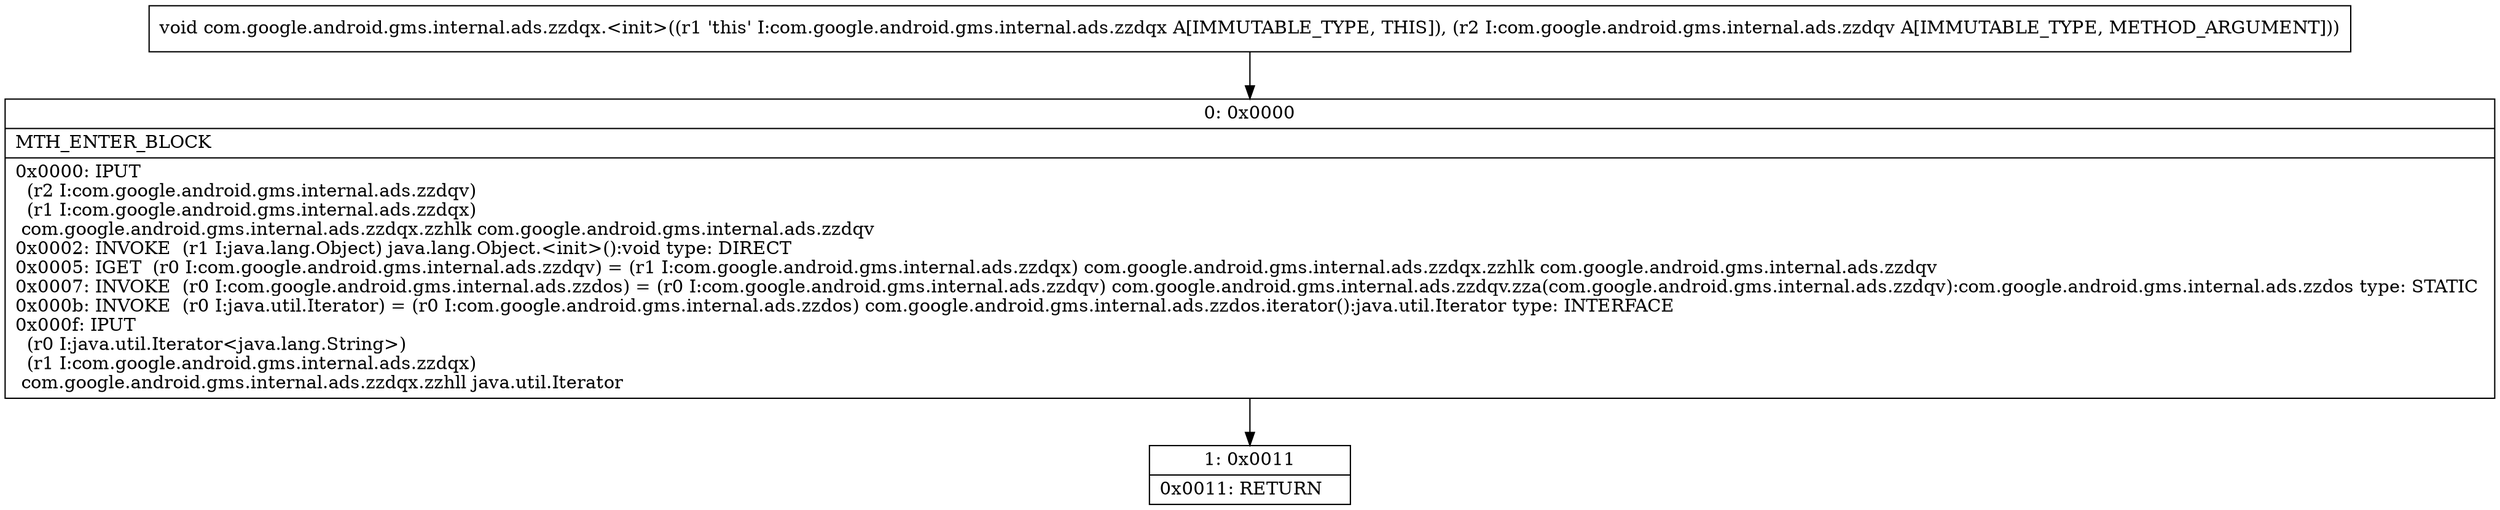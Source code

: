 digraph "CFG forcom.google.android.gms.internal.ads.zzdqx.\<init\>(Lcom\/google\/android\/gms\/internal\/ads\/zzdqv;)V" {
Node_0 [shape=record,label="{0\:\ 0x0000|MTH_ENTER_BLOCK\l|0x0000: IPUT  \l  (r2 I:com.google.android.gms.internal.ads.zzdqv)\l  (r1 I:com.google.android.gms.internal.ads.zzdqx)\l com.google.android.gms.internal.ads.zzdqx.zzhlk com.google.android.gms.internal.ads.zzdqv \l0x0002: INVOKE  (r1 I:java.lang.Object) java.lang.Object.\<init\>():void type: DIRECT \l0x0005: IGET  (r0 I:com.google.android.gms.internal.ads.zzdqv) = (r1 I:com.google.android.gms.internal.ads.zzdqx) com.google.android.gms.internal.ads.zzdqx.zzhlk com.google.android.gms.internal.ads.zzdqv \l0x0007: INVOKE  (r0 I:com.google.android.gms.internal.ads.zzdos) = (r0 I:com.google.android.gms.internal.ads.zzdqv) com.google.android.gms.internal.ads.zzdqv.zza(com.google.android.gms.internal.ads.zzdqv):com.google.android.gms.internal.ads.zzdos type: STATIC \l0x000b: INVOKE  (r0 I:java.util.Iterator) = (r0 I:com.google.android.gms.internal.ads.zzdos) com.google.android.gms.internal.ads.zzdos.iterator():java.util.Iterator type: INTERFACE \l0x000f: IPUT  \l  (r0 I:java.util.Iterator\<java.lang.String\>)\l  (r1 I:com.google.android.gms.internal.ads.zzdqx)\l com.google.android.gms.internal.ads.zzdqx.zzhll java.util.Iterator \l}"];
Node_1 [shape=record,label="{1\:\ 0x0011|0x0011: RETURN   \l}"];
MethodNode[shape=record,label="{void com.google.android.gms.internal.ads.zzdqx.\<init\>((r1 'this' I:com.google.android.gms.internal.ads.zzdqx A[IMMUTABLE_TYPE, THIS]), (r2 I:com.google.android.gms.internal.ads.zzdqv A[IMMUTABLE_TYPE, METHOD_ARGUMENT])) }"];
MethodNode -> Node_0;
Node_0 -> Node_1;
}

